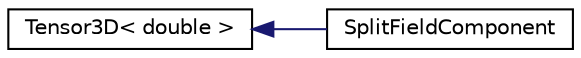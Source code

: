 digraph "Graphical Class Hierarchy"
{
 // LATEX_PDF_SIZE
  edge [fontname="Helvetica",fontsize="10",labelfontname="Helvetica",labelfontsize="10"];
  node [fontname="Helvetica",fontsize="10",shape=record];
  rankdir="LR";
  Node0 [label="Tensor3D\< double \>",height=0.2,width=0.4,color="black", fillcolor="white", style="filled",URL="$classTensor3D.html",tooltip=" "];
  Node0 -> Node1 [dir="back",color="midnightblue",fontsize="10",style="solid",fontname="Helvetica"];
  Node1 [label="SplitFieldComponent",height=0.2,width=0.4,color="black", fillcolor="white", style="filled",URL="$classSplitFieldComponent.html",tooltip=" "];
}
